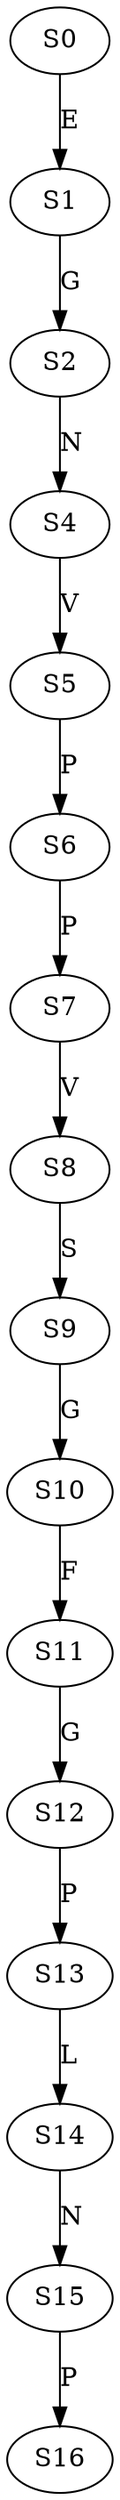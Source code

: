 strict digraph  {
	S0 -> S1 [ label = E ];
	S1 -> S2 [ label = G ];
	S2 -> S4 [ label = N ];
	S4 -> S5 [ label = V ];
	S5 -> S6 [ label = P ];
	S6 -> S7 [ label = P ];
	S7 -> S8 [ label = V ];
	S8 -> S9 [ label = S ];
	S9 -> S10 [ label = G ];
	S10 -> S11 [ label = F ];
	S11 -> S12 [ label = G ];
	S12 -> S13 [ label = P ];
	S13 -> S14 [ label = L ];
	S14 -> S15 [ label = N ];
	S15 -> S16 [ label = P ];
}

